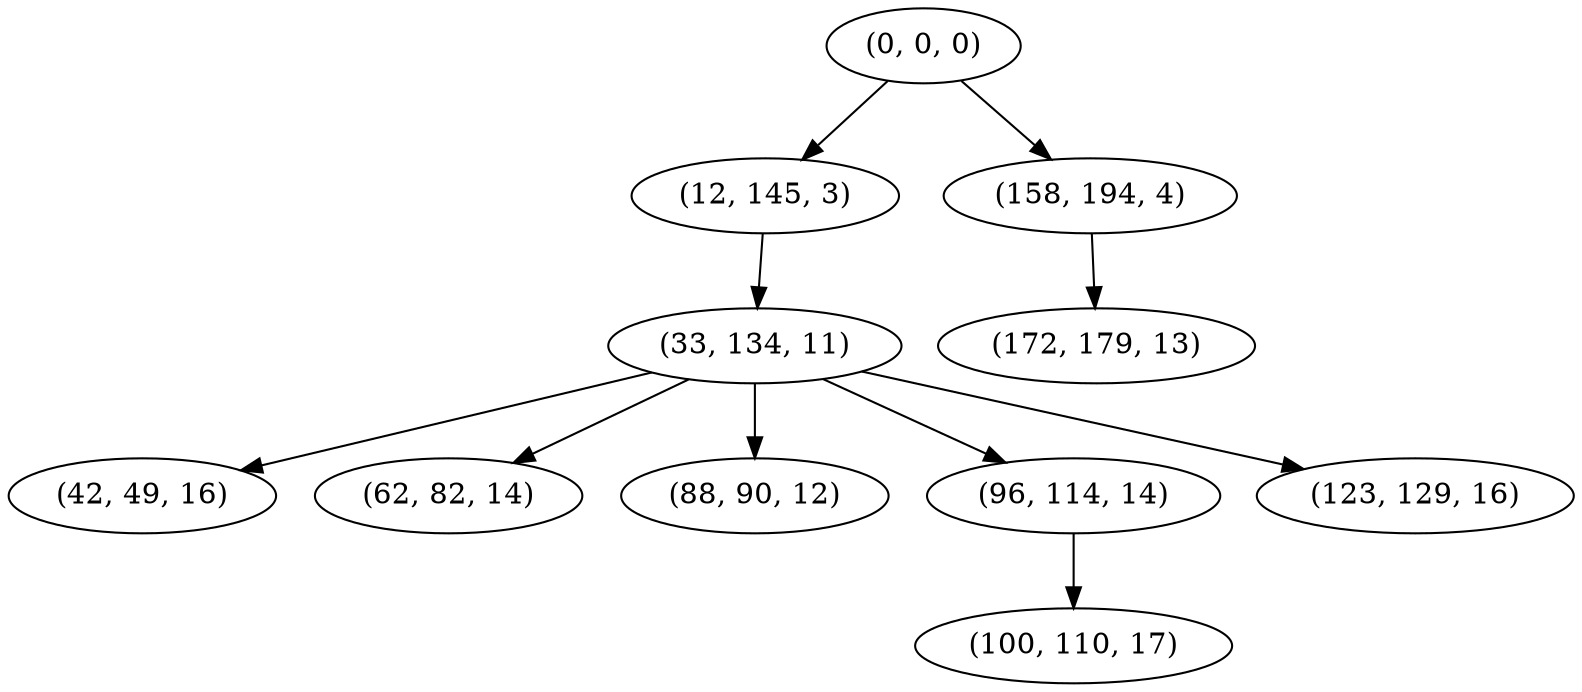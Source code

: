 digraph tree {
    "(0, 0, 0)";
    "(12, 145, 3)";
    "(33, 134, 11)";
    "(42, 49, 16)";
    "(62, 82, 14)";
    "(88, 90, 12)";
    "(96, 114, 14)";
    "(100, 110, 17)";
    "(123, 129, 16)";
    "(158, 194, 4)";
    "(172, 179, 13)";
    "(0, 0, 0)" -> "(12, 145, 3)";
    "(0, 0, 0)" -> "(158, 194, 4)";
    "(12, 145, 3)" -> "(33, 134, 11)";
    "(33, 134, 11)" -> "(42, 49, 16)";
    "(33, 134, 11)" -> "(62, 82, 14)";
    "(33, 134, 11)" -> "(88, 90, 12)";
    "(33, 134, 11)" -> "(96, 114, 14)";
    "(33, 134, 11)" -> "(123, 129, 16)";
    "(96, 114, 14)" -> "(100, 110, 17)";
    "(158, 194, 4)" -> "(172, 179, 13)";
}
